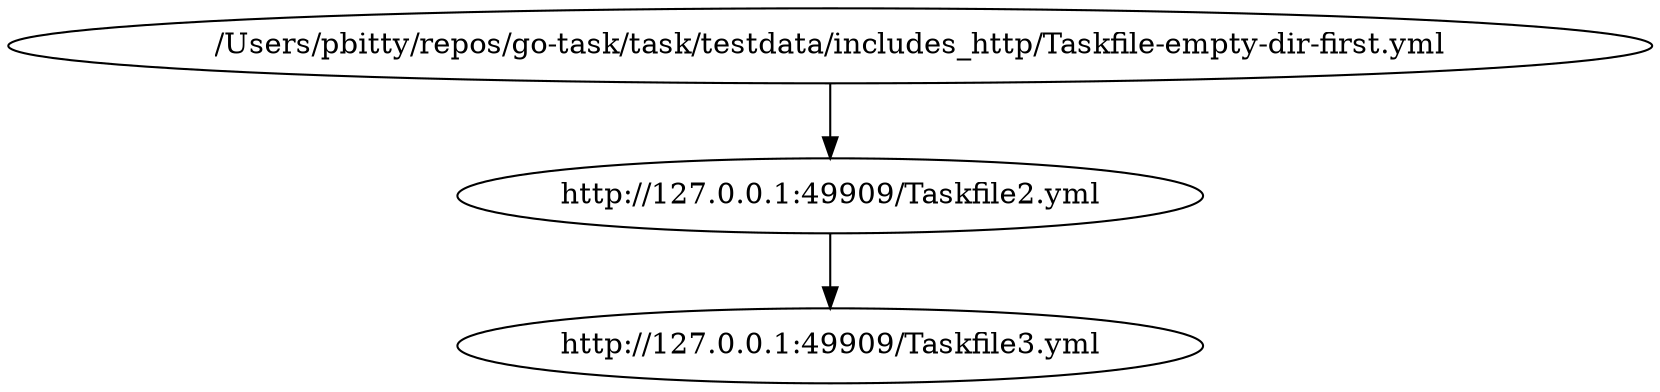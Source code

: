 strict digraph {


	"/Users/pbitty/repos/go-task/task/testdata/includes_http/Taskfile-empty-dir-first.yml" [  weight=0 ];

	"/Users/pbitty/repos/go-task/task/testdata/includes_http/Taskfile-empty-dir-first.yml" -> "http://127.0.0.1:49909/Taskfile2.yml" [  weight=3 ];

	"http://127.0.0.1:49909/Taskfile2.yml" [  weight=0 ];

	"http://127.0.0.1:49909/Taskfile2.yml" -> "http://127.0.0.1:49909/Taskfile3.yml" [  weight=2 ];

	"http://127.0.0.1:49909/Taskfile3.yml" [  weight=0 ];

}
